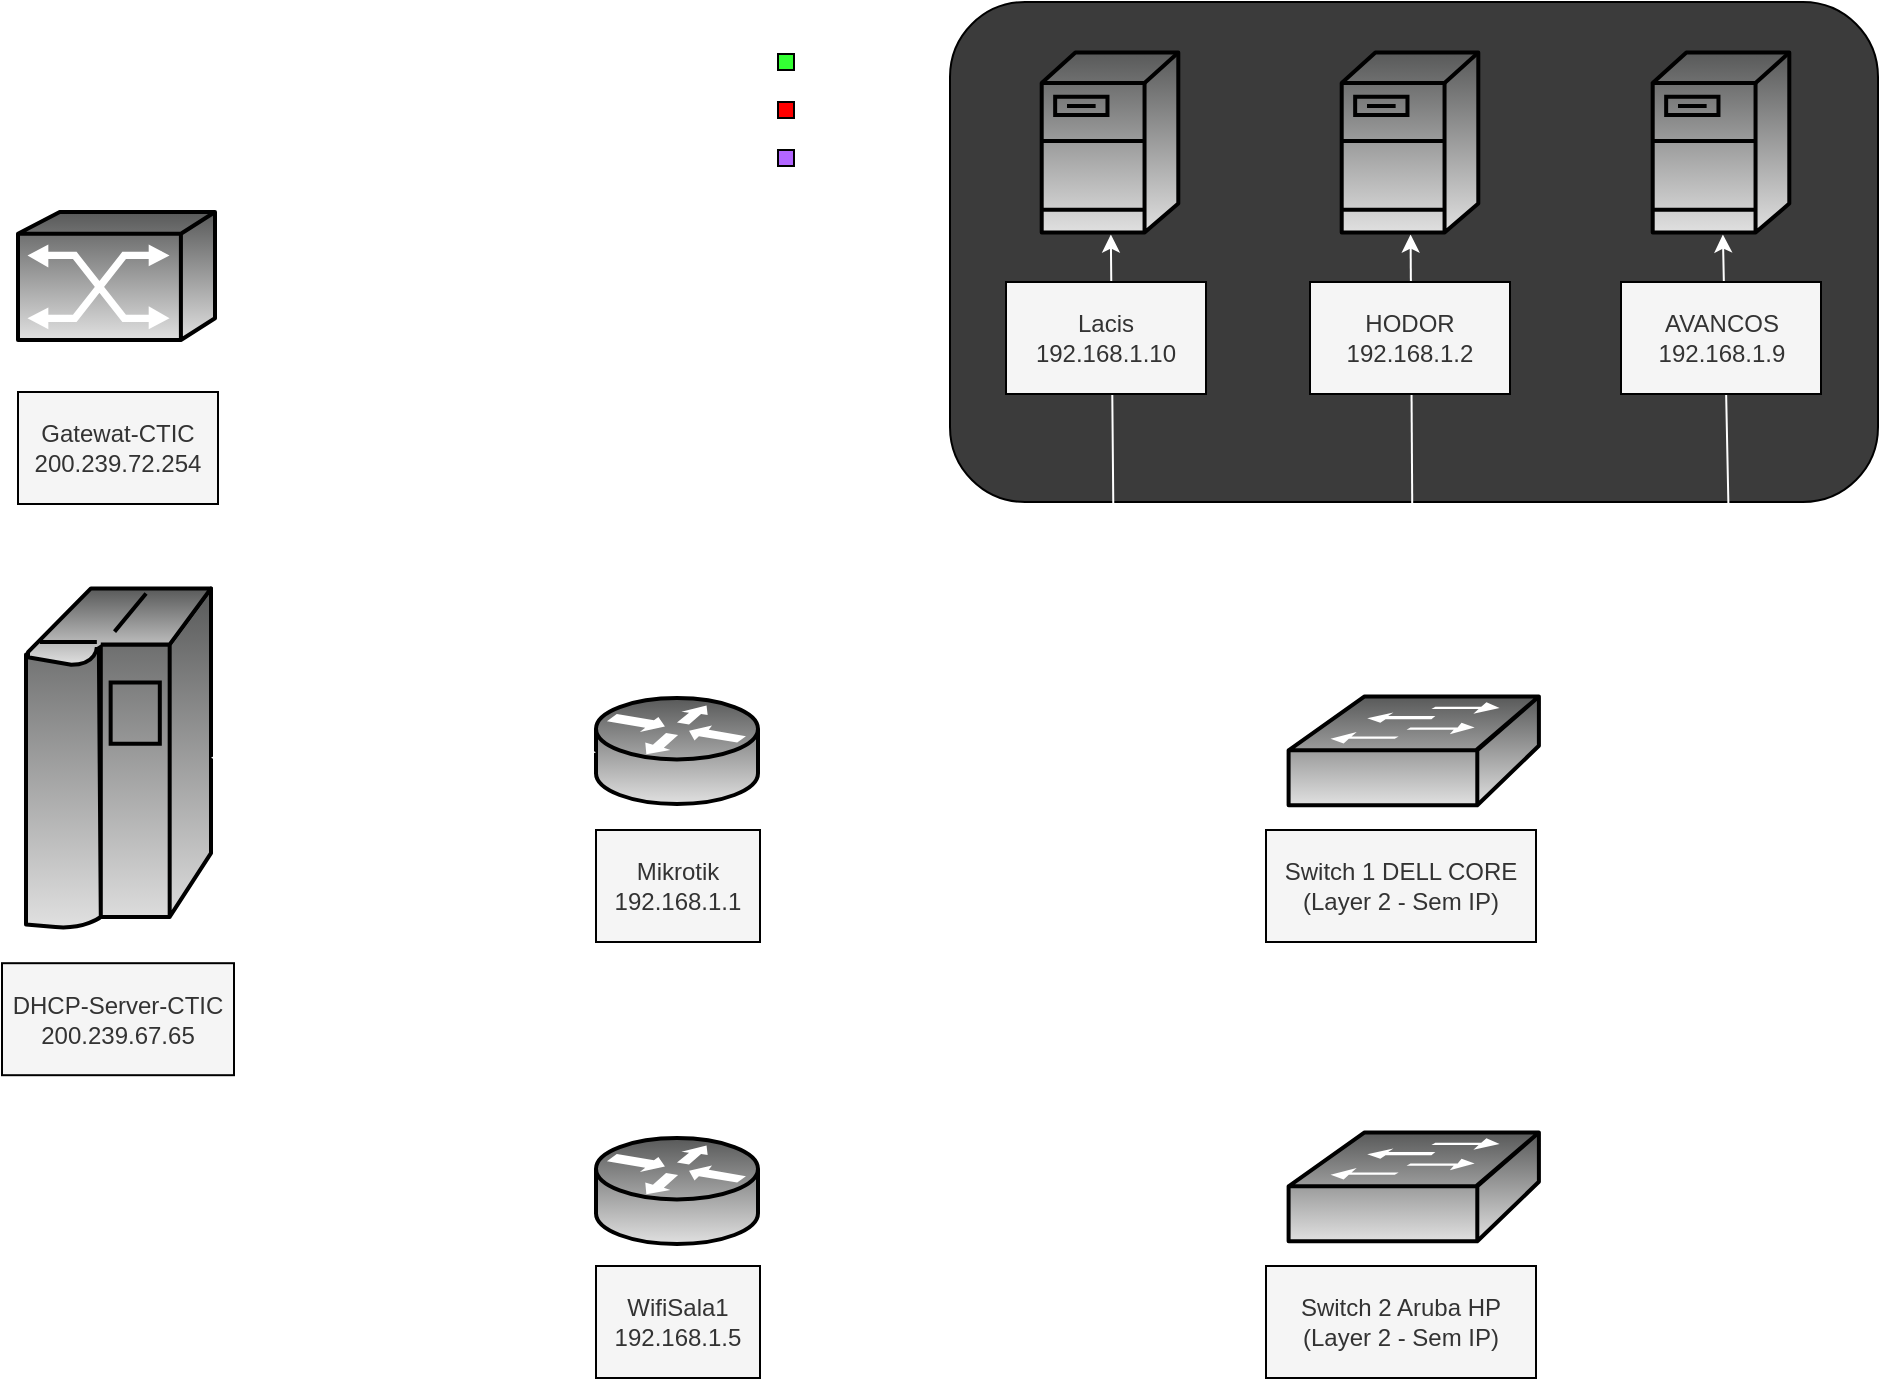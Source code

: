 <mxfile version="26.0.9">
  <diagram name="Página-1" id="QxZHuA9BTodlCsACra_R">
    <mxGraphModel dx="700" dy="310" grid="1" gridSize="2" guides="0" tooltips="1" connect="0" arrows="0" fold="1" page="0" pageScale="1" pageWidth="827" pageHeight="1169" math="0" shadow="0">
      <root>
        <mxCell id="0" />
        <mxCell id="1" parent="0" />
        <mxCell id="b8C02gfYpQdLl2ePiPMn-4" value="" style="rounded=1;whiteSpace=wrap;html=1;fillStyle=solid;fillColor=#3B3B3B;strokeColor=#000000;" parent="1" vertex="1">
          <mxGeometry x="278" y="110" width="464" height="250" as="geometry" />
        </mxCell>
        <mxCell id="SeEwRvXVfDvZCTH5SMne-9" value="" style="endArrow=classic;startArrow=classic;html=1;rounded=0;strokeColor=#FFFFFF;" edge="1" parent="1" source="SeEwRvXVfDvZCTH5SMne-8" target="SeEwRvXVfDvZCTH5SMne-1">
          <mxGeometry width="50" height="50" relative="1" as="geometry">
            <mxPoint x="194" y="782" as="sourcePoint" />
            <mxPoint x="244" y="732" as="targetPoint" />
          </mxGeometry>
        </mxCell>
        <mxCell id="SeEwRvXVfDvZCTH5SMne-14" value="" style="endArrow=classic;startArrow=classic;html=1;rounded=0;strokeColor=#FFFFFF;" edge="1" parent="1" source="p4GV2qHJiXl9e6osWFzK-20" target="p4GV2qHJiXl9e6osWFzK-28">
          <mxGeometry width="50" height="50" relative="1" as="geometry">
            <mxPoint x="130" y="398" as="sourcePoint" />
            <mxPoint x="412" y="490" as="targetPoint" />
          </mxGeometry>
        </mxCell>
        <mxCell id="SeEwRvXVfDvZCTH5SMne-12" value="" style="endArrow=classic;startArrow=classic;html=1;rounded=0;exitX=0.805;exitY=0.014;exitDx=0;exitDy=0;exitPerimeter=0;strokeColor=#FFFFFF;" edge="1" parent="1" target="p4GV2qHJiXl9e6osWFzK-17">
          <mxGeometry width="50" height="50" relative="1" as="geometry">
            <mxPoint x="528.046" y="456.992" as="sourcePoint" />
            <mxPoint x="642.839" y="225.27" as="targetPoint" />
            <Array as="points">
              <mxPoint x="528" y="400" />
              <mxPoint x="668" y="400" />
            </Array>
          </mxGeometry>
        </mxCell>
        <mxCell id="SeEwRvXVfDvZCTH5SMne-13" value="" style="endArrow=classic;startArrow=classic;html=1;rounded=0;exitX=0.341;exitY=-0.023;exitDx=0;exitDy=0;exitPerimeter=0;strokeColor=#FFFFFF;" edge="1" parent="1" target="p4GV2qHJiXl9e6osWFzK-13">
          <mxGeometry width="50" height="50" relative="1" as="geometry">
            <mxPoint x="489.976" y="456.979" as="sourcePoint" />
            <mxPoint x="358" y="376" as="targetPoint" />
            <Array as="points">
              <mxPoint x="490" y="400" />
              <mxPoint x="360" y="400" />
            </Array>
          </mxGeometry>
        </mxCell>
        <mxCell id="SeEwRvXVfDvZCTH5SMne-10" value="" style="endArrow=classic;startArrow=classic;html=1;rounded=0;strokeColor=#FFFFFF;" edge="1" parent="1" source="p4GV2qHJiXl9e6osWFzK-28" target="p4GV2qHJiXl9e6osWFzK-5">
          <mxGeometry width="50" height="50" relative="1" as="geometry">
            <mxPoint x="512" y="440" as="sourcePoint" />
            <mxPoint x="562" y="390" as="targetPoint" />
          </mxGeometry>
        </mxCell>
        <mxCell id="SeEwRvXVfDvZCTH5SMne-3" value="" style="endArrow=classic;startArrow=classic;html=1;rounded=0;strokeColor=#FFFFFF;" edge="1" parent="1" source="SeEwRvXVfDvZCTH5SMne-1" target="p4GV2qHJiXl9e6osWFzK-28">
          <mxGeometry width="50" height="50" relative="1" as="geometry">
            <mxPoint x="490" y="646" as="sourcePoint" />
            <mxPoint x="540" y="596" as="targetPoint" />
          </mxGeometry>
        </mxCell>
        <mxCell id="p4GV2qHJiXl9e6osWFzK-28" value="" style="shape=mxgraph.cisco.switches.workgroup_switch;sketch=0;html=1;pointerEvents=1;dashed=0;fillColor=#585959;strokeColor=#000000;strokeWidth=2;verticalLabelPosition=bottom;verticalAlign=top;align=center;outlineConnect=0;gradientColor=#E0E0E0;fontColor=#FFFFFF;" parent="1" vertex="1">
          <mxGeometry x="447.3" y="457.23" width="125.15" height="54.4" as="geometry" />
        </mxCell>
        <mxCell id="p4GV2qHJiXl9e6osWFzK-27" value="" style="shape=mxgraph.cisco.switches.atm_switch;sketch=0;html=1;pointerEvents=1;dashed=0;fillColor=#585959;strokeColor=#000000;strokeWidth=2;verticalLabelPosition=bottom;verticalAlign=top;align=center;outlineConnect=0;gradientColor=#E0E0E0;" parent="1" vertex="1">
          <mxGeometry x="-188" y="215" width="98.5" height="64" as="geometry" />
        </mxCell>
        <mxCell id="p4GV2qHJiXl9e6osWFzK-21" value="" style="shape=mxgraph.cisco.computers_and_peripherals.ibm_mainframe;sketch=0;html=1;pointerEvents=1;dashed=0;fillColor=#585959;strokeColor=#000000;strokeWidth=2;verticalLabelPosition=bottom;verticalAlign=top;align=center;outlineConnect=0;gradientColor=#E0E0E0;" parent="1" vertex="1">
          <mxGeometry x="-184" y="403.2" width="92.5" height="170.6" as="geometry" />
        </mxCell>
        <mxCell id="p4GV2qHJiXl9e6osWFzK-17" value="" style="shape=mxgraph.cisco.servers.fileserver;html=1;pointerEvents=1;strokeWidth=2;verticalLabelPosition=bottom;verticalAlign=top;align=center;outlineConnect=0;fillColor=#585959;strokeColor=#000000;fillStyle=auto;gradientColor=#E0E0E0;perimeterSpacing=1;shadow=0;gradientDirection=south;" parent="1" vertex="1">
          <mxGeometry x="629.35" y="135.27" width="68.3" height="90" as="geometry" />
        </mxCell>
        <mxCell id="p4GV2qHJiXl9e6osWFzK-13" value="" style="shape=mxgraph.cisco.servers.fileserver;html=1;pointerEvents=1;strokeWidth=2;verticalLabelPosition=bottom;verticalAlign=top;align=center;outlineConnect=0;fillColor=#585959;strokeColor=#000000;fillStyle=auto;gradientColor=#E0E0E0;perimeterSpacing=1;shadow=0;gradientDirection=south;" parent="1" vertex="1">
          <mxGeometry x="323.85" y="135.27" width="68.3" height="90" as="geometry" />
        </mxCell>
        <mxCell id="gzpW1YzoJddCeBnZML00-3" style="rounded=0;orthogonalLoop=1;jettySize=auto;html=1;startArrow=classic;startFill=1;strokeColor=#FFFFFF;" parent="1" edge="1">
          <mxGeometry relative="1" as="geometry">
            <mxPoint x="-137.813" y="395" as="sourcePoint" />
            <mxPoint x="-137.584" y="285" as="targetPoint" />
          </mxGeometry>
        </mxCell>
        <mxCell id="gzpW1YzoJddCeBnZML00-4" value="&lt;div&gt;Gatewat-CTIC&lt;/div&gt;200.239.72.254" style="text;html=1;align=center;verticalAlign=middle;whiteSpace=wrap;rounded=0;fillColor=#f5f5f5;fontColor=#333333;strokeColor=#000000;fillStyle=solid;shadow=0;" parent="1" vertex="1">
          <mxGeometry x="-188" y="305" width="100" height="56" as="geometry" />
        </mxCell>
        <mxCell id="gzpW1YzoJddCeBnZML00-5" value="&lt;div&gt;DHCP-Server-CTIC&lt;br&gt;&lt;/div&gt;200.239.67.65" style="text;html=1;align=center;verticalAlign=middle;whiteSpace=wrap;rounded=0;fillColor=#f5f5f5;fontColor=#333333;strokeColor=#000000;fillStyle=solid;shadow=0;" parent="1" vertex="1">
          <mxGeometry x="-196" y="590.6" width="116" height="56" as="geometry" />
        </mxCell>
        <mxCell id="gzpW1YzoJddCeBnZML00-6" value="&lt;div&gt;Mikrotik&lt;/div&gt;&lt;div&gt;192.168.1.1&lt;/div&gt;" style="text;html=1;align=center;verticalAlign=middle;whiteSpace=wrap;rounded=0;fillColor=#f5f5f5;fontColor=#333333;strokeColor=#000000;fillStyle=solid;shadow=0;" parent="1" vertex="1">
          <mxGeometry x="101" y="524" width="82" height="56" as="geometry" />
        </mxCell>
        <mxCell id="gzpW1YzoJddCeBnZML00-19" value="&lt;div&gt;Lacis&lt;br&gt;&lt;/div&gt;&lt;div&gt;192.168.1.10&lt;/div&gt;" style="text;html=1;align=center;verticalAlign=middle;whiteSpace=wrap;rounded=0;fillColor=#f5f5f5;fontColor=#333333;strokeColor=#000000;fillStyle=solid;shadow=0;" parent="1" vertex="1">
          <mxGeometry x="306" y="250" width="100" height="56" as="geometry" />
        </mxCell>
        <mxCell id="gzpW1YzoJddCeBnZML00-20" value="&lt;div&gt;HODOR&lt;br&gt;&lt;/div&gt;&lt;div&gt;192.168.1.2&lt;/div&gt;" style="text;html=1;align=center;verticalAlign=middle;whiteSpace=wrap;rounded=0;fillColor=#f5f5f5;fontColor=#333333;strokeColor=#000000;fillStyle=solid;shadow=0;" parent="1" vertex="1">
          <mxGeometry x="458" y="250" width="100" height="56" as="geometry" />
        </mxCell>
        <mxCell id="gzpW1YzoJddCeBnZML00-21" value="&lt;div&gt;AVANCOS&lt;/div&gt;&lt;div&gt;192.168.1.9&lt;br&gt;&lt;/div&gt;" style="text;html=1;align=center;verticalAlign=middle;whiteSpace=wrap;rounded=0;fillColor=#f5f5f5;fontColor=#333333;strokeColor=#000000;fillStyle=solid;shadow=0;" parent="1" vertex="1">
          <mxGeometry x="613.5" y="250" width="100" height="56" as="geometry" />
        </mxCell>
        <mxCell id="gzpW1YzoJddCeBnZML00-31" value="&lt;div&gt;Switch 1 DELL CORE&lt;br&gt;&lt;/div&gt;&lt;div&gt;(Layer 2 - Sem IP)&lt;/div&gt;" style="text;html=1;align=center;verticalAlign=middle;whiteSpace=wrap;rounded=0;fillColor=#f5f5f5;fontColor=#333333;strokeColor=#000000;fillStyle=solid;shadow=0;" parent="1" vertex="1">
          <mxGeometry x="436" y="524" width="135" height="56" as="geometry" />
        </mxCell>
        <mxCell id="p4GV2qHJiXl9e6osWFzK-5" value="" style="shape=mxgraph.cisco.servers.fileserver;html=1;pointerEvents=1;strokeWidth=2;verticalLabelPosition=bottom;verticalAlign=top;align=center;outlineConnect=0;fillColor=#585959;strokeColor=#000000;fillStyle=auto;gradientColor=#E0E0E0;perimeterSpacing=1;shadow=0;gradientDirection=south;" parent="1" vertex="1">
          <mxGeometry x="473.85" y="135.27" width="68.3" height="90" as="geometry" />
        </mxCell>
        <mxCell id="p4GV2qHJiXl9e6osWFzK-20" value="" style="shape=mxgraph.cisco.routers.router;sketch=0;html=1;pointerEvents=1;dashed=0;fillColor=#585959;strokeColor=#000000;strokeWidth=2;verticalLabelPosition=bottom;verticalAlign=top;align=center;outlineConnect=0;gradientColor=#E0E0E0;gradientDirection=south;" parent="1" vertex="1">
          <mxGeometry x="101" y="458" width="81" height="53" as="geometry" />
        </mxCell>
        <mxCell id="b8C02gfYpQdLl2ePiPMn-6" value="" style="rounded=0;whiteSpace=wrap;html=1;fillColor=#33FF33;strokeColor=default;" parent="1" vertex="1">
          <mxGeometry x="192" y="136" width="8" height="8" as="geometry" />
        </mxCell>
        <mxCell id="b8C02gfYpQdLl2ePiPMn-7" value="Server Up" style="text;html=1;align=left;verticalAlign=middle;whiteSpace=wrap;rounded=0;fontSize=8;fontStyle=1;fontColor=#FFFFFF;strokeColor=none;" parent="1" vertex="1">
          <mxGeometry x="201.3" y="126" width="83.7" height="30" as="geometry" />
        </mxCell>
        <mxCell id="b8C02gfYpQdLl2ePiPMn-8" value="" style="rounded=0;whiteSpace=wrap;html=1;fillColor=#FF0000;strokeColor=default;fillStyle=solid;gradientColor=none;" parent="1" vertex="1">
          <mxGeometry x="192" y="160" width="8" height="8" as="geometry" />
        </mxCell>
        <mxCell id="b8C02gfYpQdLl2ePiPMn-9" value="Server Down" style="text;html=1;align=left;verticalAlign=middle;whiteSpace=wrap;rounded=0;fontSize=8;fontStyle=1;fontColor=#FFFFFF;" parent="1" vertex="1">
          <mxGeometry x="201.3" y="150" width="83.7" height="30" as="geometry" />
        </mxCell>
        <mxCell id="BjdbWazUXjx8ErtOSyGp-1" value="" style="rounded=0;whiteSpace=wrap;html=1;fillColor=#B266FF;strokeColor=default;" parent="1" vertex="1">
          <mxGeometry x="192" y="184" width="8" height="8" as="geometry" />
        </mxCell>
        <mxCell id="BjdbWazUXjx8ErtOSyGp-2" value="No Data" style="text;html=1;align=left;verticalAlign=middle;whiteSpace=wrap;rounded=0;fontSize=8;fontStyle=1;fontColor=#FFFFFF;strokeColor=none;" parent="1" vertex="1">
          <mxGeometry x="201.3" y="174" width="83.7" height="30" as="geometry" />
        </mxCell>
        <mxCell id="SeEwRvXVfDvZCTH5SMne-1" value="" style="shape=mxgraph.cisco.switches.workgroup_switch;sketch=0;html=1;pointerEvents=1;dashed=0;fillColor=#585959;strokeColor=#000000;strokeWidth=2;verticalLabelPosition=bottom;verticalAlign=top;align=center;outlineConnect=0;gradientColor=#E0E0E0;fontColor=#FFFFFF;" vertex="1" parent="1">
          <mxGeometry x="447.3" y="675.23" width="125.15" height="54.4" as="geometry" />
        </mxCell>
        <mxCell id="SeEwRvXVfDvZCTH5SMne-2" value="&lt;div&gt;Switch 2 Aruba HP&lt;br&gt;&lt;/div&gt;&lt;div&gt;(Layer 2 - Sem IP)&lt;/div&gt;" style="text;html=1;align=center;verticalAlign=middle;whiteSpace=wrap;rounded=0;fillColor=#f5f5f5;fontColor=#333333;strokeColor=#000000;fillStyle=solid;shadow=0;" vertex="1" parent="1">
          <mxGeometry x="436" y="742" width="135" height="56" as="geometry" />
        </mxCell>
        <mxCell id="SeEwRvXVfDvZCTH5SMne-4" value="" style="endArrow=classic;startArrow=classic;html=1;rounded=0;strokeColor=#FFFFFF;" edge="1" parent="1" source="p4GV2qHJiXl9e6osWFzK-21" target="p4GV2qHJiXl9e6osWFzK-20">
          <mxGeometry width="50" height="50" relative="1" as="geometry">
            <mxPoint x="-46" y="492" as="sourcePoint" />
            <mxPoint x="64" y="492" as="targetPoint" />
          </mxGeometry>
        </mxCell>
        <mxCell id="SeEwRvXVfDvZCTH5SMne-7" value="&lt;div&gt;WifiSala1&lt;br&gt;&lt;/div&gt;&lt;div&gt;192.168.1.5&lt;/div&gt;" style="text;html=1;align=center;verticalAlign=middle;whiteSpace=wrap;rounded=0;fillColor=#f5f5f5;fontColor=#333333;strokeColor=#000000;fillStyle=solid;shadow=0;" vertex="1" parent="1">
          <mxGeometry x="101" y="742" width="82" height="56" as="geometry" />
        </mxCell>
        <mxCell id="SeEwRvXVfDvZCTH5SMne-8" value="" style="shape=mxgraph.cisco.routers.router;sketch=0;html=1;pointerEvents=1;dashed=0;fillColor=#585959;strokeColor=#000000;strokeWidth=2;verticalLabelPosition=bottom;verticalAlign=top;align=center;outlineConnect=0;gradientColor=#E0E0E0;gradientDirection=south;" vertex="1" parent="1">
          <mxGeometry x="101" y="678" width="81" height="53" as="geometry" />
        </mxCell>
      </root>
    </mxGraphModel>
  </diagram>
</mxfile>
